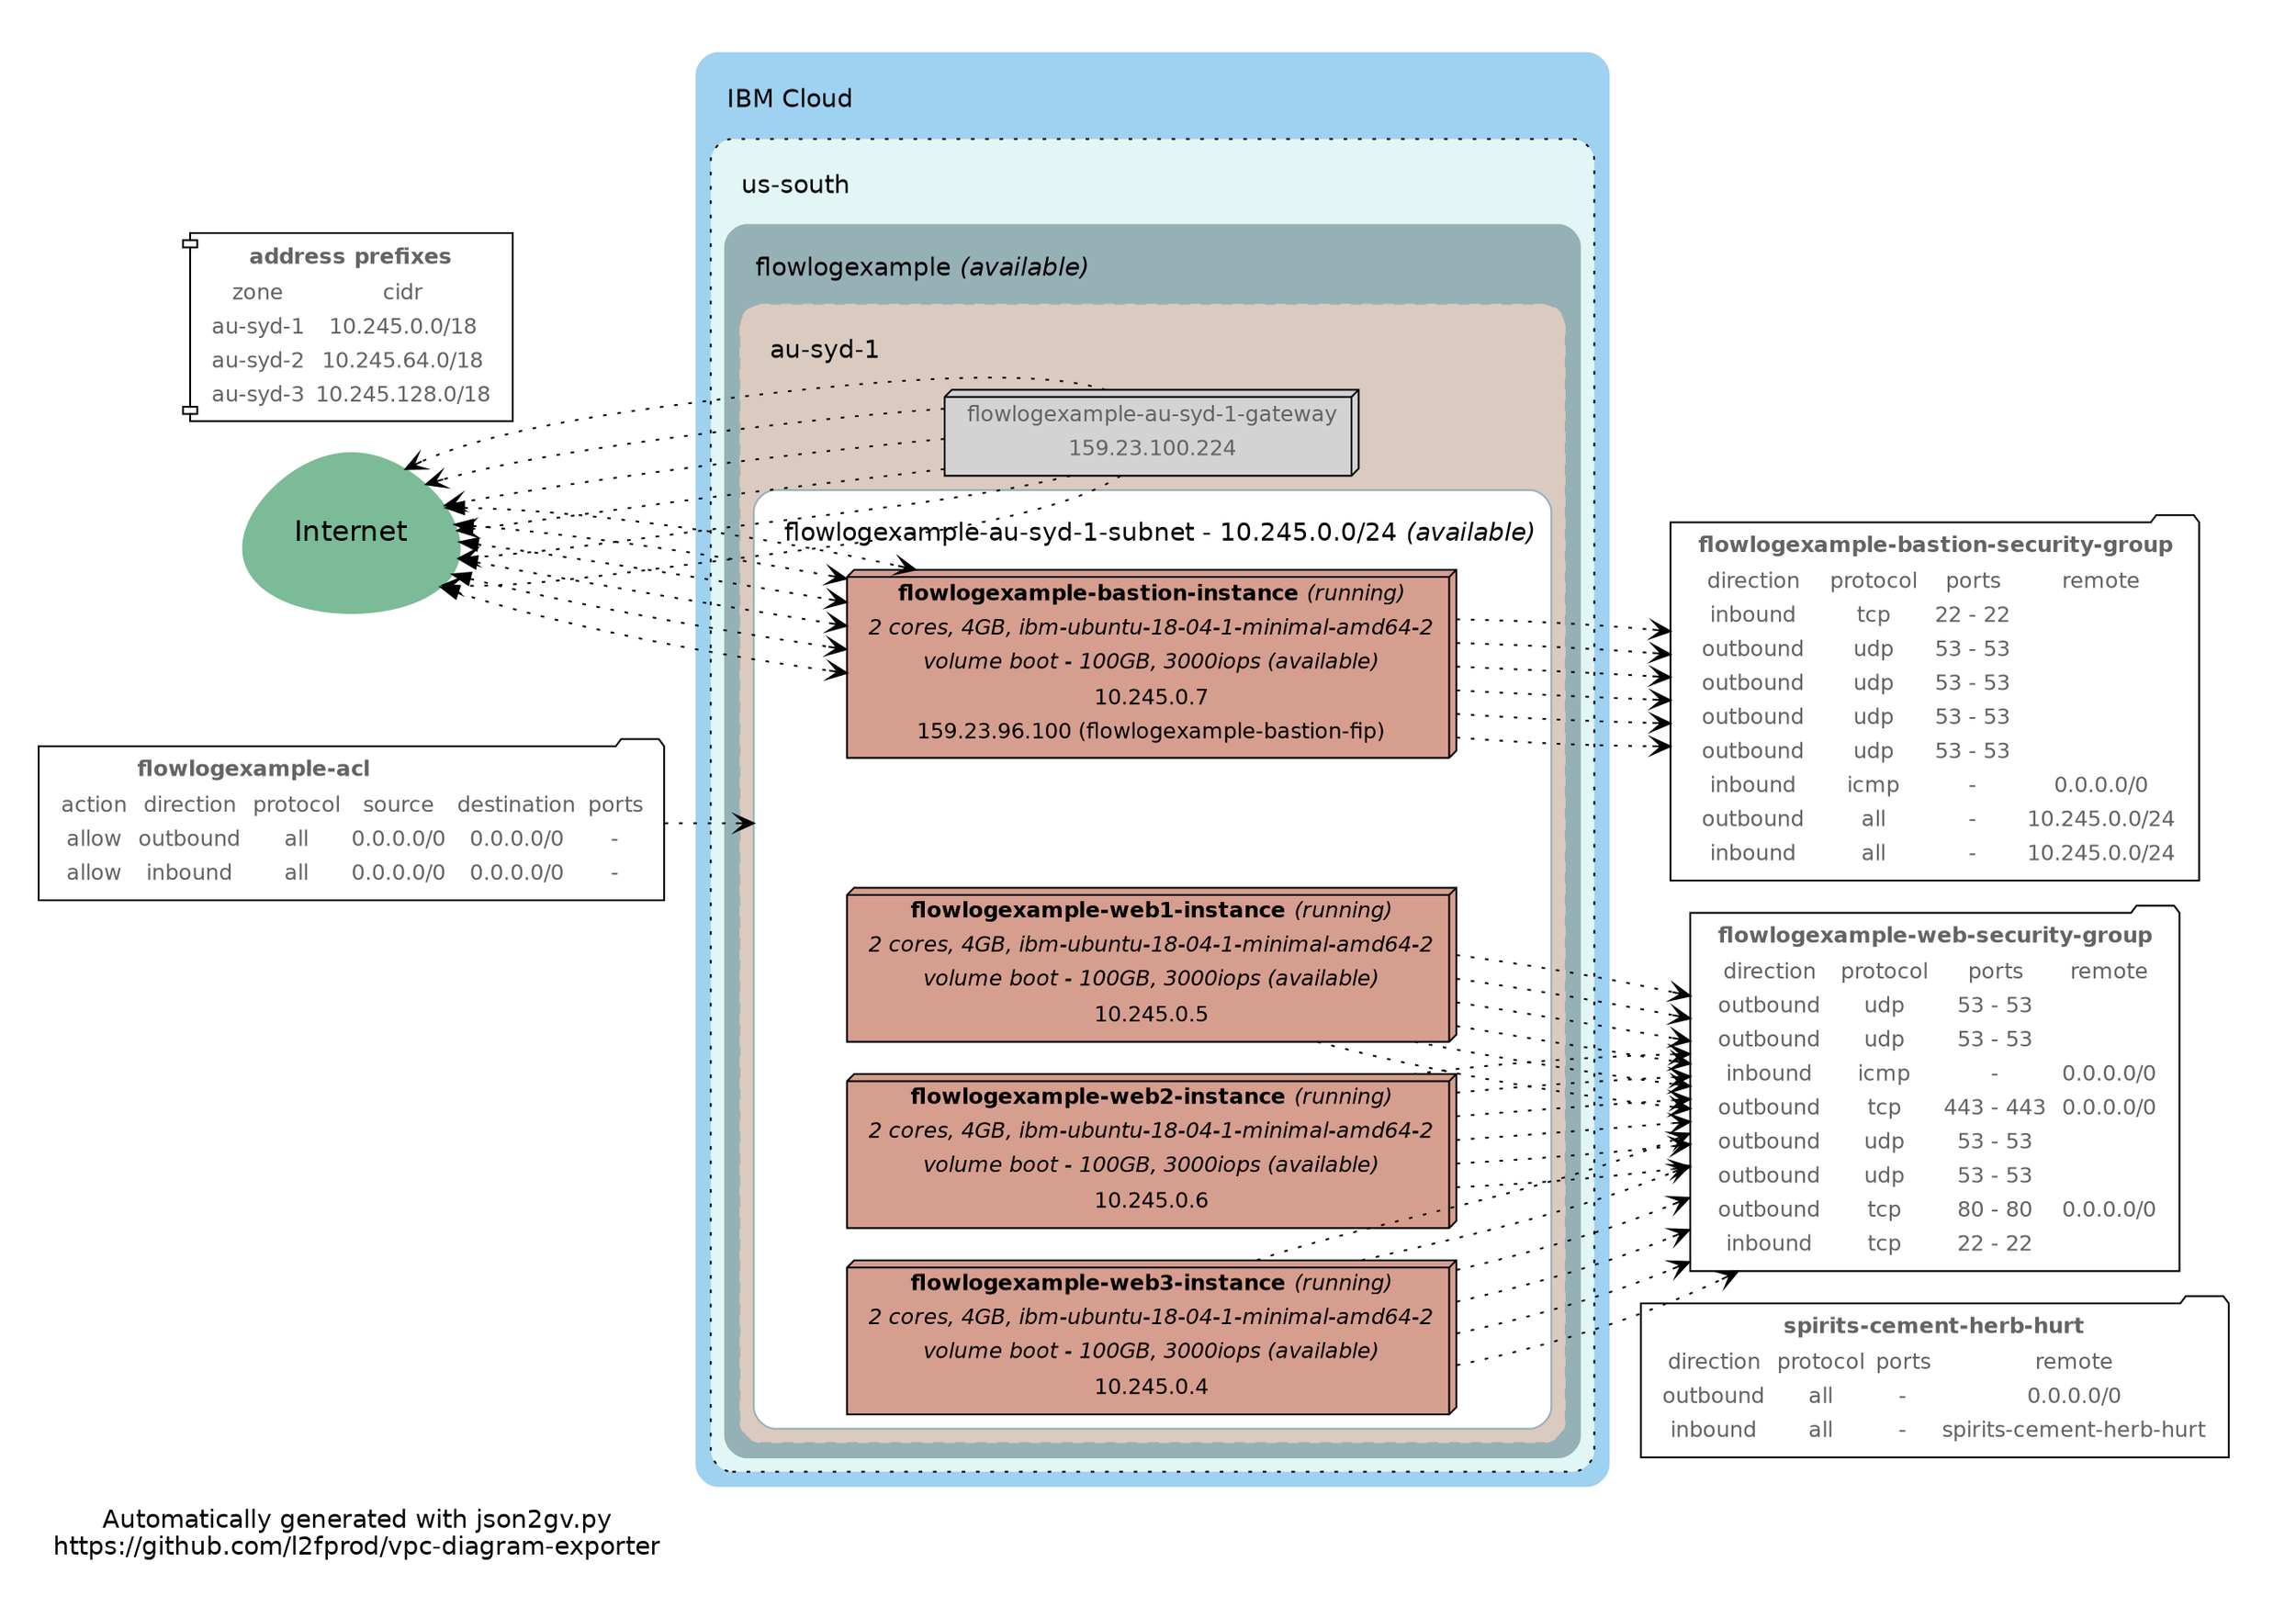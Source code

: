 digraph G {

  graph [labeljust=l]
  bgcolor="#FFFFFF"

  compound=true
  rankdir=LR
  ranksep=0.8
  # ratio=0.8
  pad=0.3
  // splines="polyline"
  fontname = "helvetica"

  label="Automatically generated with json2gv.py\nhttps://github.com/l2fprod/vpc-diagram-exporter"

  node [
    fontname = "helvetica"
    fontsize=12
    fontcolor="#646365"
    width=1.1
    shape = "box"
  ]
  edge [
    fontname = "helvetica"
    fontsize=8
    fontcolor="#646365"
    color="#000000"
    arrowhead="vee"
    style="dotted"
  ]

  internet [
    label = "\nInternet\n "
    shape = "egg"
    fontsize=16
    style="filled"
    color="#7bbb98"
    fillcolor="#7bbb98"
    fontcolor="#000000"
  ]

  // force the internet outside of IBM Cloud
  subgraph cluster_internet {
    label = ""
    color = "#FFFFFF"
    internet
  }

  // force security groups outside of IBM Cloud
  subgraph cluster_security_groups {
    label = ""
    color = "#FFFFFF"

    // SECURITY GROUPS
    
    
    
    "r026-a3081a45-c8a7-472f-a0ff-b916aae832fc" [
      label = <
      <TABLE border="0">
      <TR><TD colspan="4"><B>flowlogexample-bastion-security-group</B></TD></TR>
      <TR>
      <TD>direction</TD>
      <TD>protocol</TD>
      <TD>ports</TD>
      <TD>remote</TD>
      </TR>
      
      
      <TR>
      <TD>inbound</TD>
      <TD>tcp</TD>
      <TD>22 - 22</TD>
      <TD></TD>
      </TR>
      
      <TR>
      <TD>outbound</TD>
      <TD>udp</TD>
      <TD>53 - 53</TD>
      <TD></TD>
      </TR>
      
      <TR>
      <TD>outbound</TD>
      <TD>udp</TD>
      <TD>53 - 53</TD>
      <TD></TD>
      </TR>
      
      <TR>
      <TD>outbound</TD>
      <TD>udp</TD>
      <TD>53 - 53</TD>
      <TD></TD>
      </TR>
      
      <TR>
      <TD>outbound</TD>
      <TD>udp</TD>
      <TD>53 - 53</TD>
      <TD></TD>
      </TR>
      
      <TR>
      <TD>inbound</TD>
      <TD>icmp</TD>
      <TD> - </TD>
      <TD>0.0.0.0/0</TD>
      </TR>
      
      <TR>
      <TD>outbound</TD>
      <TD>all</TD>
      <TD> - </TD>
      <TD>10.245.0.0/24</TD>
      </TR>
      
      <TR>
      <TD>inbound</TD>
      <TD>all</TD>
      <TD> - </TD>
      <TD>10.245.0.0/24</TD>
      </TR>
      
      
      </TABLE>
      >
      style="rounded"
      shape="folder"
    ]
    
    
    
    "r026-c60c0cd0-d3b4-4c2c-a400-42b5e9d00465" [
      label = <
      <TABLE border="0">
      <TR><TD colspan="4"><B>flowlogexample-web-security-group</B></TD></TR>
      <TR>
      <TD>direction</TD>
      <TD>protocol</TD>
      <TD>ports</TD>
      <TD>remote</TD>
      </TR>
      
      
      <TR>
      <TD>outbound</TD>
      <TD>udp</TD>
      <TD>53 - 53</TD>
      <TD></TD>
      </TR>
      
      <TR>
      <TD>outbound</TD>
      <TD>udp</TD>
      <TD>53 - 53</TD>
      <TD></TD>
      </TR>
      
      <TR>
      <TD>inbound</TD>
      <TD>icmp</TD>
      <TD> - </TD>
      <TD>0.0.0.0/0</TD>
      </TR>
      
      <TR>
      <TD>outbound</TD>
      <TD>tcp</TD>
      <TD>443 - 443</TD>
      <TD>0.0.0.0/0</TD>
      </TR>
      
      <TR>
      <TD>outbound</TD>
      <TD>udp</TD>
      <TD>53 - 53</TD>
      <TD></TD>
      </TR>
      
      <TR>
      <TD>outbound</TD>
      <TD>udp</TD>
      <TD>53 - 53</TD>
      <TD></TD>
      </TR>
      
      <TR>
      <TD>outbound</TD>
      <TD>tcp</TD>
      <TD>80 - 80</TD>
      <TD>0.0.0.0/0</TD>
      </TR>
      
      <TR>
      <TD>inbound</TD>
      <TD>tcp</TD>
      <TD>22 - 22</TD>
      <TD></TD>
      </TR>
      
      
      </TABLE>
      >
      style="rounded"
      shape="folder"
    ]
    
    
    
    "r026-b3639daa-b939-4e3f-83b5-4ed3154ad5e0" [
      label = <
      <TABLE border="0">
      <TR><TD colspan="4"><B>spirits-cement-herb-hurt</B></TD></TR>
      <TR>
      <TD>direction</TD>
      <TD>protocol</TD>
      <TD>ports</TD>
      <TD>remote</TD>
      </TR>
      
      
      <TR>
      <TD>outbound</TD>
      <TD>all</TD>
      <TD> - </TD>
      <TD>0.0.0.0/0</TD>
      </TR>
      
      <TR>
      <TD>inbound</TD>
      <TD>all</TD>
      <TD> - </TD>
      <TD>spirits-cement-herb-hurt</TD>
      </TR>
      
      
      </TABLE>
      >
      style="rounded"
      shape="folder"
    ]
    
    
    
    
    
    
    
    
    
  }

  subgraph cluster_ibmcloud {
    label = <<BR/>  IBM Cloud>
    color = "#9fd1f0"
    fillcolor = "#9fd1f0"
    style = "rounded, filled"

    // VPCs
    
    subgraph "cluster_r026-c614a4b6-9322-440c-b46a-d4846bf5000a_us-south" {
      label = <<BR/>  us-south>
      color = "#000000"
      fillcolor = "#e2f7f5"
      style = "rounded, dotted, filled"

      subgraph "cluster_r026-c614a4b6-9322-440c-b46a-d4846bf5000a" {
        label = <<BR/>  flowlogexample <I>(available) </I>>
        color = "#96b1b6"
        fillcolor = "#96b1b6"
        style = "rounded, filled"

      // REGIONS
      
        
        subgraph "cluster_r026-c614a4b6-9322-440c-b46a-d4846bf5000a_au-syd-1" {
          label = <<BR/>  au-syd-1>
          fillcolor = "#dbcabf"
          style = "rounded, dashed, filled"

          // PUBLIC GATEWAYS
          
            
            "r026-a4997460-b17b-4530-9738-a3fd5d861164" [
              label=<
                <TABLE border="0">
                <TR><TD>flowlogexample-au-syd-1-gateway</TD></TR>
                
                <TR><TD>159.23.100.224</TD></TR>
                
                </TABLE>
              >
              style = "filled"
              shape = "box3d"
            ]

            "r026-a4997460-b17b-4530-9738-a3fd5d861164" -> internet
            
          
            
          
            
          
            
          
          
          // SUBNETS
          

          
            
              subgraph "cluster_02h7-ee9603cc-bac0-4380-930d-59157982ed82" {
                label = <<BR/>  flowlogexample-au-syd-1-subnet - 10.245.0.0/24 <I>(available)</I>>
                fillcolor = "#FFFFFF"
                style = "rounded, filled"

                // invisible node to be able to attach Network ACLs
                "02h7-ee9603cc-bac0-4380-930d-59157982ed82" [
                  style="invis"
                ]

                

                // SERVERS in this SUBNET
                
                    "02h7_da3befb8-e6be-4a5d-95a1-92d5e21b8228" [
                      label = <
                      <TABLE BORDER="0">
                      <TR><TD><B>flowlogexample-bastion-instance</B> <I>(running)</I></TD></TR>
                      <TR><TD><I>2 cores, 4GB, ibm-ubuntu-18-04-1-minimal-amd64-2</I></TD></TR>

                      
                        
                        
                        <TR><TD><I>volume boot - 100GB, 3000iops (available)</I></TD></TR>
                        
                        
                      
                        
                        
                        
                      
                        
                        
                        
                      
                        
                        
                        
                      
                        
                        
                        
                      
                        
                        
                        
                      
                        
                        
                        
                      
                        
                        
                        
                      

                      
                      <TR><TD>10.245.0.7</TD></TR>
                        
                        
                          <TR><TD>159.23.96.100 (flowlogexample-bastion-fip)</TD></TR>
                        
                        
                      

                      </TABLE>
                      >
                      style="filled"
                      color="#000000"
                      fillcolor="#d69e8e"
                      fontcolor="#000000"
                      shape="box3d"
                    ]

                    
                      // LINK SERVER to ITS SECURITY GROUPS
                      
                        "02h7_da3befb8-e6be-4a5d-95a1-92d5e21b8228" -> "r026-a3081a45-c8a7-472f-a0ff-b916aae832fc"
                      

                      // IF THE SERVER HAS A FLOATING IP, IT HAS INBOUND/OUTBOUND ACCESS FROM/TO THE INTERNET
                      
                      internet -> "02h7_da3befb8-e6be-4a5d-95a1-92d5e21b8228" [dir="both"]
                      
                    

                
                    "02h7_3f5ad7c4-8588-4881-8ca3-5bc2cd2c3b72" [
                      label = <
                      <TABLE BORDER="0">
                      <TR><TD><B>flowlogexample-web1-instance</B> <I>(running)</I></TD></TR>
                      <TR><TD><I>2 cores, 4GB, ibm-ubuntu-18-04-1-minimal-amd64-2</I></TD></TR>

                      
                        
                        
                        
                      
                        
                        
                        <TR><TD><I>volume boot - 100GB, 3000iops (available)</I></TD></TR>
                        
                        
                      
                        
                        
                        
                      
                        
                        
                        
                      
                        
                        
                        
                      
                        
                        
                        
                      
                        
                        
                        
                      
                        
                        
                        
                      

                      
                      <TR><TD>10.245.0.5</TD></TR>
                        
                      

                      </TABLE>
                      >
                      style="filled"
                      color="#000000"
                      fillcolor="#d69e8e"
                      fontcolor="#000000"
                      shape="box3d"
                    ]

                    
                      // LINK SERVER to ITS SECURITY GROUPS
                      
                        "02h7_3f5ad7c4-8588-4881-8ca3-5bc2cd2c3b72" -> "r026-c60c0cd0-d3b4-4c2c-a400-42b5e9d00465"
                      

                      // IF THE SERVER HAS A FLOATING IP, IT HAS INBOUND/OUTBOUND ACCESS FROM/TO THE INTERNET
                      
                    

                
                    "02h7_698276f8-a989-4ebd-994b-dc7ee2413a20" [
                      label = <
                      <TABLE BORDER="0">
                      <TR><TD><B>flowlogexample-web2-instance</B> <I>(running)</I></TD></TR>
                      <TR><TD><I>2 cores, 4GB, ibm-ubuntu-18-04-1-minimal-amd64-2</I></TD></TR>

                      
                        
                        
                        
                      
                        
                        
                        
                      
                        
                        
                        <TR><TD><I>volume boot - 100GB, 3000iops (available)</I></TD></TR>
                        
                        
                      
                        
                        
                        
                      
                        
                        
                        
                      
                        
                        
                        
                      
                        
                        
                        
                      
                        
                        
                        
                      

                      
                      <TR><TD>10.245.0.6</TD></TR>
                        
                      

                      </TABLE>
                      >
                      style="filled"
                      color="#000000"
                      fillcolor="#d69e8e"
                      fontcolor="#000000"
                      shape="box3d"
                    ]

                    
                      // LINK SERVER to ITS SECURITY GROUPS
                      
                        "02h7_698276f8-a989-4ebd-994b-dc7ee2413a20" -> "r026-c60c0cd0-d3b4-4c2c-a400-42b5e9d00465"
                      

                      // IF THE SERVER HAS A FLOATING IP, IT HAS INBOUND/OUTBOUND ACCESS FROM/TO THE INTERNET
                      
                    

                
                    "02h7_fb1158ce-d511-41e4-8190-f15073a22f96" [
                      label = <
                      <TABLE BORDER="0">
                      <TR><TD><B>flowlogexample-web3-instance</B> <I>(running)</I></TD></TR>
                      <TR><TD><I>2 cores, 4GB, ibm-ubuntu-18-04-1-minimal-amd64-2</I></TD></TR>

                      
                        
                        
                        
                      
                        
                        
                        
                      
                        
                        
                        
                      
                        
                        
                        <TR><TD><I>volume boot - 100GB, 3000iops (available)</I></TD></TR>
                        
                        
                      
                        
                        
                        
                      
                        
                        
                        
                      
                        
                        
                        
                      
                        
                        
                        
                      

                      
                      <TR><TD>10.245.0.4</TD></TR>
                        
                      

                      </TABLE>
                      >
                      style="filled"
                      color="#000000"
                      fillcolor="#d69e8e"
                      fontcolor="#000000"
                      shape="box3d"
                    ]

                    
                      // LINK SERVER to ITS SECURITY GROUPS
                      
                        "02h7_fb1158ce-d511-41e4-8190-f15073a22f96" -> "r026-c60c0cd0-d3b4-4c2c-a400-42b5e9d00465"
                      

                      // IF THE SERVER HAS A FLOATING IP, IT HAS INBOUND/OUTBOUND ACCESS FROM/TO THE INTERNET
                      
                    

                
              }
            
          
        }
        
        subgraph "cluster_r026-c614a4b6-9322-440c-b46a-d4846bf5000a_au-syd-2" {
          label = <<BR/>  au-syd-2>
          fillcolor = "#dbcabf"
          style = "rounded, dashed, filled"

          // PUBLIC GATEWAYS
          
            
          
            
          
            
          
            
          
          
          // SUBNETS
          

          
            
          
        }
        
        subgraph "cluster_r026-c614a4b6-9322-440c-b46a-d4846bf5000a_au-syd-3" {
          label = <<BR/>  au-syd-3>
          fillcolor = "#dbcabf"
          style = "rounded, dashed, filled"

          // PUBLIC GATEWAYS
          
            
          
            
          
            
          
            
          
          
          // SUBNETS
          

          
            
          
        }
        
      
        
        subgraph "cluster_r026-c614a4b6-9322-440c-b46a-d4846bf5000a_au-syd-3" {
          label = <<BR/>  au-syd-3>
          fillcolor = "#dbcabf"
          style = "rounded, dashed, filled"

          // PUBLIC GATEWAYS
          
            
          
            
          
            
          
            
          
          
          // SUBNETS
          

          
            
          
        }
        
        subgraph "cluster_r026-c614a4b6-9322-440c-b46a-d4846bf5000a_au-syd-1" {
          label = <<BR/>  au-syd-1>
          fillcolor = "#dbcabf"
          style = "rounded, dashed, filled"

          // PUBLIC GATEWAYS
          
            
            "r026-a4997460-b17b-4530-9738-a3fd5d861164" [
              label=<
                <TABLE border="0">
                <TR><TD>flowlogexample-au-syd-1-gateway</TD></TR>
                
                <TR><TD>159.23.100.224</TD></TR>
                
                </TABLE>
              >
              style = "filled"
              shape = "box3d"
            ]

            "r026-a4997460-b17b-4530-9738-a3fd5d861164" -> internet
            
          
            
          
            
          
            
          
          
          // SUBNETS
          

          
            
              subgraph "cluster_02h7-ee9603cc-bac0-4380-930d-59157982ed82" {
                label = <<BR/>  flowlogexample-au-syd-1-subnet - 10.245.0.0/24 <I>(available)</I>>
                fillcolor = "#FFFFFF"
                style = "rounded, filled"

                // invisible node to be able to attach Network ACLs
                "02h7-ee9603cc-bac0-4380-930d-59157982ed82" [
                  style="invis"
                ]

                

                // SERVERS in this SUBNET
                
                    "02h7_da3befb8-e6be-4a5d-95a1-92d5e21b8228" [
                      label = <
                      <TABLE BORDER="0">
                      <TR><TD><B>flowlogexample-bastion-instance</B> <I>(running)</I></TD></TR>
                      <TR><TD><I>2 cores, 4GB, ibm-ubuntu-18-04-1-minimal-amd64-2</I></TD></TR>

                      
                        
                        
                        <TR><TD><I>volume boot - 100GB, 3000iops (available)</I></TD></TR>
                        
                        
                      
                        
                        
                        
                      
                        
                        
                        
                      
                        
                        
                        
                      
                        
                        
                        
                      
                        
                        
                        
                      
                        
                        
                        
                      
                        
                        
                        
                      

                      
                      <TR><TD>10.245.0.7</TD></TR>
                        
                        
                          <TR><TD>159.23.96.100 (flowlogexample-bastion-fip)</TD></TR>
                        
                        
                      

                      </TABLE>
                      >
                      style="filled"
                      color="#000000"
                      fillcolor="#d69e8e"
                      fontcolor="#000000"
                      shape="box3d"
                    ]

                    
                      // LINK SERVER to ITS SECURITY GROUPS
                      
                        "02h7_da3befb8-e6be-4a5d-95a1-92d5e21b8228" -> "r026-a3081a45-c8a7-472f-a0ff-b916aae832fc"
                      

                      // IF THE SERVER HAS A FLOATING IP, IT HAS INBOUND/OUTBOUND ACCESS FROM/TO THE INTERNET
                      
                      internet -> "02h7_da3befb8-e6be-4a5d-95a1-92d5e21b8228" [dir="both"]
                      
                    

                
                    "02h7_3f5ad7c4-8588-4881-8ca3-5bc2cd2c3b72" [
                      label = <
                      <TABLE BORDER="0">
                      <TR><TD><B>flowlogexample-web1-instance</B> <I>(running)</I></TD></TR>
                      <TR><TD><I>2 cores, 4GB, ibm-ubuntu-18-04-1-minimal-amd64-2</I></TD></TR>

                      
                        
                        
                        
                      
                        
                        
                        <TR><TD><I>volume boot - 100GB, 3000iops (available)</I></TD></TR>
                        
                        
                      
                        
                        
                        
                      
                        
                        
                        
                      
                        
                        
                        
                      
                        
                        
                        
                      
                        
                        
                        
                      
                        
                        
                        
                      

                      
                      <TR><TD>10.245.0.5</TD></TR>
                        
                      

                      </TABLE>
                      >
                      style="filled"
                      color="#000000"
                      fillcolor="#d69e8e"
                      fontcolor="#000000"
                      shape="box3d"
                    ]

                    
                      // LINK SERVER to ITS SECURITY GROUPS
                      
                        "02h7_3f5ad7c4-8588-4881-8ca3-5bc2cd2c3b72" -> "r026-c60c0cd0-d3b4-4c2c-a400-42b5e9d00465"
                      

                      // IF THE SERVER HAS A FLOATING IP, IT HAS INBOUND/OUTBOUND ACCESS FROM/TO THE INTERNET
                      
                    

                
                    "02h7_698276f8-a989-4ebd-994b-dc7ee2413a20" [
                      label = <
                      <TABLE BORDER="0">
                      <TR><TD><B>flowlogexample-web2-instance</B> <I>(running)</I></TD></TR>
                      <TR><TD><I>2 cores, 4GB, ibm-ubuntu-18-04-1-minimal-amd64-2</I></TD></TR>

                      
                        
                        
                        
                      
                        
                        
                        
                      
                        
                        
                        <TR><TD><I>volume boot - 100GB, 3000iops (available)</I></TD></TR>
                        
                        
                      
                        
                        
                        
                      
                        
                        
                        
                      
                        
                        
                        
                      
                        
                        
                        
                      
                        
                        
                        
                      

                      
                      <TR><TD>10.245.0.6</TD></TR>
                        
                      

                      </TABLE>
                      >
                      style="filled"
                      color="#000000"
                      fillcolor="#d69e8e"
                      fontcolor="#000000"
                      shape="box3d"
                    ]

                    
                      // LINK SERVER to ITS SECURITY GROUPS
                      
                        "02h7_698276f8-a989-4ebd-994b-dc7ee2413a20" -> "r026-c60c0cd0-d3b4-4c2c-a400-42b5e9d00465"
                      

                      // IF THE SERVER HAS A FLOATING IP, IT HAS INBOUND/OUTBOUND ACCESS FROM/TO THE INTERNET
                      
                    

                
                    "02h7_fb1158ce-d511-41e4-8190-f15073a22f96" [
                      label = <
                      <TABLE BORDER="0">
                      <TR><TD><B>flowlogexample-web3-instance</B> <I>(running)</I></TD></TR>
                      <TR><TD><I>2 cores, 4GB, ibm-ubuntu-18-04-1-minimal-amd64-2</I></TD></TR>

                      
                        
                        
                        
                      
                        
                        
                        
                      
                        
                        
                        
                      
                        
                        
                        <TR><TD><I>volume boot - 100GB, 3000iops (available)</I></TD></TR>
                        
                        
                      
                        
                        
                        
                      
                        
                        
                        
                      
                        
                        
                        
                      
                        
                        
                        
                      

                      
                      <TR><TD>10.245.0.4</TD></TR>
                        
                      

                      </TABLE>
                      >
                      style="filled"
                      color="#000000"
                      fillcolor="#d69e8e"
                      fontcolor="#000000"
                      shape="box3d"
                    ]

                    
                      // LINK SERVER to ITS SECURITY GROUPS
                      
                        "02h7_fb1158ce-d511-41e4-8190-f15073a22f96" -> "r026-c60c0cd0-d3b4-4c2c-a400-42b5e9d00465"
                      

                      // IF THE SERVER HAS A FLOATING IP, IT HAS INBOUND/OUTBOUND ACCESS FROM/TO THE INTERNET
                      
                    

                
              }
            
          
        }
        
        subgraph "cluster_r026-c614a4b6-9322-440c-b46a-d4846bf5000a_au-syd-2" {
          label = <<BR/>  au-syd-2>
          fillcolor = "#dbcabf"
          style = "rounded, dashed, filled"

          // PUBLIC GATEWAYS
          
            
          
            
          
            
          
            
          
          
          // SUBNETS
          

          
            
          
        }
        
      
        
        subgraph "cluster_r026-c614a4b6-9322-440c-b46a-d4846bf5000a_au-syd-3" {
          label = <<BR/>  au-syd-3>
          fillcolor = "#dbcabf"
          style = "rounded, dashed, filled"

          // PUBLIC GATEWAYS
          
            
          
            
          
            
          
            
          
          
          // SUBNETS
          

          
            
          
        }
        
        subgraph "cluster_r026-c614a4b6-9322-440c-b46a-d4846bf5000a_au-syd-1" {
          label = <<BR/>  au-syd-1>
          fillcolor = "#dbcabf"
          style = "rounded, dashed, filled"

          // PUBLIC GATEWAYS
          
            
            "r026-a4997460-b17b-4530-9738-a3fd5d861164" [
              label=<
                <TABLE border="0">
                <TR><TD>flowlogexample-au-syd-1-gateway</TD></TR>
                
                <TR><TD>159.23.100.224</TD></TR>
                
                </TABLE>
              >
              style = "filled"
              shape = "box3d"
            ]

            "r026-a4997460-b17b-4530-9738-a3fd5d861164" -> internet
            
          
            
          
            
          
            
          
          
          // SUBNETS
          

          
            
              subgraph "cluster_02h7-ee9603cc-bac0-4380-930d-59157982ed82" {
                label = <<BR/>  flowlogexample-au-syd-1-subnet - 10.245.0.0/24 <I>(available)</I>>
                fillcolor = "#FFFFFF"
                style = "rounded, filled"

                // invisible node to be able to attach Network ACLs
                "02h7-ee9603cc-bac0-4380-930d-59157982ed82" [
                  style="invis"
                ]

                

                // SERVERS in this SUBNET
                
                    "02h7_da3befb8-e6be-4a5d-95a1-92d5e21b8228" [
                      label = <
                      <TABLE BORDER="0">
                      <TR><TD><B>flowlogexample-bastion-instance</B> <I>(running)</I></TD></TR>
                      <TR><TD><I>2 cores, 4GB, ibm-ubuntu-18-04-1-minimal-amd64-2</I></TD></TR>

                      
                        
                        
                        <TR><TD><I>volume boot - 100GB, 3000iops (available)</I></TD></TR>
                        
                        
                      
                        
                        
                        
                      
                        
                        
                        
                      
                        
                        
                        
                      
                        
                        
                        
                      
                        
                        
                        
                      
                        
                        
                        
                      
                        
                        
                        
                      

                      
                      <TR><TD>10.245.0.7</TD></TR>
                        
                        
                          <TR><TD>159.23.96.100 (flowlogexample-bastion-fip)</TD></TR>
                        
                        
                      

                      </TABLE>
                      >
                      style="filled"
                      color="#000000"
                      fillcolor="#d69e8e"
                      fontcolor="#000000"
                      shape="box3d"
                    ]

                    
                      // LINK SERVER to ITS SECURITY GROUPS
                      
                        "02h7_da3befb8-e6be-4a5d-95a1-92d5e21b8228" -> "r026-a3081a45-c8a7-472f-a0ff-b916aae832fc"
                      

                      // IF THE SERVER HAS A FLOATING IP, IT HAS INBOUND/OUTBOUND ACCESS FROM/TO THE INTERNET
                      
                      internet -> "02h7_da3befb8-e6be-4a5d-95a1-92d5e21b8228" [dir="both"]
                      
                    

                
                    "02h7_3f5ad7c4-8588-4881-8ca3-5bc2cd2c3b72" [
                      label = <
                      <TABLE BORDER="0">
                      <TR><TD><B>flowlogexample-web1-instance</B> <I>(running)</I></TD></TR>
                      <TR><TD><I>2 cores, 4GB, ibm-ubuntu-18-04-1-minimal-amd64-2</I></TD></TR>

                      
                        
                        
                        
                      
                        
                        
                        <TR><TD><I>volume boot - 100GB, 3000iops (available)</I></TD></TR>
                        
                        
                      
                        
                        
                        
                      
                        
                        
                        
                      
                        
                        
                        
                      
                        
                        
                        
                      
                        
                        
                        
                      
                        
                        
                        
                      

                      
                      <TR><TD>10.245.0.5</TD></TR>
                        
                      

                      </TABLE>
                      >
                      style="filled"
                      color="#000000"
                      fillcolor="#d69e8e"
                      fontcolor="#000000"
                      shape="box3d"
                    ]

                    
                      // LINK SERVER to ITS SECURITY GROUPS
                      
                        "02h7_3f5ad7c4-8588-4881-8ca3-5bc2cd2c3b72" -> "r026-c60c0cd0-d3b4-4c2c-a400-42b5e9d00465"
                      

                      // IF THE SERVER HAS A FLOATING IP, IT HAS INBOUND/OUTBOUND ACCESS FROM/TO THE INTERNET
                      
                    

                
                    "02h7_698276f8-a989-4ebd-994b-dc7ee2413a20" [
                      label = <
                      <TABLE BORDER="0">
                      <TR><TD><B>flowlogexample-web2-instance</B> <I>(running)</I></TD></TR>
                      <TR><TD><I>2 cores, 4GB, ibm-ubuntu-18-04-1-minimal-amd64-2</I></TD></TR>

                      
                        
                        
                        
                      
                        
                        
                        
                      
                        
                        
                        <TR><TD><I>volume boot - 100GB, 3000iops (available)</I></TD></TR>
                        
                        
                      
                        
                        
                        
                      
                        
                        
                        
                      
                        
                        
                        
                      
                        
                        
                        
                      
                        
                        
                        
                      

                      
                      <TR><TD>10.245.0.6</TD></TR>
                        
                      

                      </TABLE>
                      >
                      style="filled"
                      color="#000000"
                      fillcolor="#d69e8e"
                      fontcolor="#000000"
                      shape="box3d"
                    ]

                    
                      // LINK SERVER to ITS SECURITY GROUPS
                      
                        "02h7_698276f8-a989-4ebd-994b-dc7ee2413a20" -> "r026-c60c0cd0-d3b4-4c2c-a400-42b5e9d00465"
                      

                      // IF THE SERVER HAS A FLOATING IP, IT HAS INBOUND/OUTBOUND ACCESS FROM/TO THE INTERNET
                      
                    

                
                    "02h7_fb1158ce-d511-41e4-8190-f15073a22f96" [
                      label = <
                      <TABLE BORDER="0">
                      <TR><TD><B>flowlogexample-web3-instance</B> <I>(running)</I></TD></TR>
                      <TR><TD><I>2 cores, 4GB, ibm-ubuntu-18-04-1-minimal-amd64-2</I></TD></TR>

                      
                        
                        
                        
                      
                        
                        
                        
                      
                        
                        
                        
                      
                        
                        
                        <TR><TD><I>volume boot - 100GB, 3000iops (available)</I></TD></TR>
                        
                        
                      
                        
                        
                        
                      
                        
                        
                        
                      
                        
                        
                        
                      
                        
                        
                        
                      

                      
                      <TR><TD>10.245.0.4</TD></TR>
                        
                      

                      </TABLE>
                      >
                      style="filled"
                      color="#000000"
                      fillcolor="#d69e8e"
                      fontcolor="#000000"
                      shape="box3d"
                    ]

                    
                      // LINK SERVER to ITS SECURITY GROUPS
                      
                        "02h7_fb1158ce-d511-41e4-8190-f15073a22f96" -> "r026-c60c0cd0-d3b4-4c2c-a400-42b5e9d00465"
                      

                      // IF THE SERVER HAS A FLOATING IP, IT HAS INBOUND/OUTBOUND ACCESS FROM/TO THE INTERNET
                      
                    

                
              }
            
          
        }
        
        subgraph "cluster_r026-c614a4b6-9322-440c-b46a-d4846bf5000a_au-syd-2" {
          label = <<BR/>  au-syd-2>
          fillcolor = "#dbcabf"
          style = "rounded, dashed, filled"

          // PUBLIC GATEWAYS
          
            
          
            
          
            
          
            
          
          
          // SUBNETS
          

          
            
          
        }
        
      
        
        subgraph "cluster_r026-c614a4b6-9322-440c-b46a-d4846bf5000a_au-syd-1" {
          label = <<BR/>  au-syd-1>
          fillcolor = "#dbcabf"
          style = "rounded, dashed, filled"

          // PUBLIC GATEWAYS
          
            
            "r026-a4997460-b17b-4530-9738-a3fd5d861164" [
              label=<
                <TABLE border="0">
                <TR><TD>flowlogexample-au-syd-1-gateway</TD></TR>
                
                <TR><TD>159.23.100.224</TD></TR>
                
                </TABLE>
              >
              style = "filled"
              shape = "box3d"
            ]

            "r026-a4997460-b17b-4530-9738-a3fd5d861164" -> internet
            
          
            
          
            
          
            
          
          
          // SUBNETS
          

          
            
              subgraph "cluster_02h7-ee9603cc-bac0-4380-930d-59157982ed82" {
                label = <<BR/>  flowlogexample-au-syd-1-subnet - 10.245.0.0/24 <I>(available)</I>>
                fillcolor = "#FFFFFF"
                style = "rounded, filled"

                // invisible node to be able to attach Network ACLs
                "02h7-ee9603cc-bac0-4380-930d-59157982ed82" [
                  style="invis"
                ]

                

                // SERVERS in this SUBNET
                
                    "02h7_da3befb8-e6be-4a5d-95a1-92d5e21b8228" [
                      label = <
                      <TABLE BORDER="0">
                      <TR><TD><B>flowlogexample-bastion-instance</B> <I>(running)</I></TD></TR>
                      <TR><TD><I>2 cores, 4GB, ibm-ubuntu-18-04-1-minimal-amd64-2</I></TD></TR>

                      
                        
                        
                        <TR><TD><I>volume boot - 100GB, 3000iops (available)</I></TD></TR>
                        
                        
                      
                        
                        
                        
                      
                        
                        
                        
                      
                        
                        
                        
                      
                        
                        
                        
                      
                        
                        
                        
                      
                        
                        
                        
                      
                        
                        
                        
                      

                      
                      <TR><TD>10.245.0.7</TD></TR>
                        
                        
                          <TR><TD>159.23.96.100 (flowlogexample-bastion-fip)</TD></TR>
                        
                        
                      

                      </TABLE>
                      >
                      style="filled"
                      color="#000000"
                      fillcolor="#d69e8e"
                      fontcolor="#000000"
                      shape="box3d"
                    ]

                    
                      // LINK SERVER to ITS SECURITY GROUPS
                      
                        "02h7_da3befb8-e6be-4a5d-95a1-92d5e21b8228" -> "r026-a3081a45-c8a7-472f-a0ff-b916aae832fc"
                      

                      // IF THE SERVER HAS A FLOATING IP, IT HAS INBOUND/OUTBOUND ACCESS FROM/TO THE INTERNET
                      
                      internet -> "02h7_da3befb8-e6be-4a5d-95a1-92d5e21b8228" [dir="both"]
                      
                    

                
                    "02h7_3f5ad7c4-8588-4881-8ca3-5bc2cd2c3b72" [
                      label = <
                      <TABLE BORDER="0">
                      <TR><TD><B>flowlogexample-web1-instance</B> <I>(running)</I></TD></TR>
                      <TR><TD><I>2 cores, 4GB, ibm-ubuntu-18-04-1-minimal-amd64-2</I></TD></TR>

                      
                        
                        
                        
                      
                        
                        
                        <TR><TD><I>volume boot - 100GB, 3000iops (available)</I></TD></TR>
                        
                        
                      
                        
                        
                        
                      
                        
                        
                        
                      
                        
                        
                        
                      
                        
                        
                        
                      
                        
                        
                        
                      
                        
                        
                        
                      

                      
                      <TR><TD>10.245.0.5</TD></TR>
                        
                      

                      </TABLE>
                      >
                      style="filled"
                      color="#000000"
                      fillcolor="#d69e8e"
                      fontcolor="#000000"
                      shape="box3d"
                    ]

                    
                      // LINK SERVER to ITS SECURITY GROUPS
                      
                        "02h7_3f5ad7c4-8588-4881-8ca3-5bc2cd2c3b72" -> "r026-c60c0cd0-d3b4-4c2c-a400-42b5e9d00465"
                      

                      // IF THE SERVER HAS A FLOATING IP, IT HAS INBOUND/OUTBOUND ACCESS FROM/TO THE INTERNET
                      
                    

                
                    "02h7_698276f8-a989-4ebd-994b-dc7ee2413a20" [
                      label = <
                      <TABLE BORDER="0">
                      <TR><TD><B>flowlogexample-web2-instance</B> <I>(running)</I></TD></TR>
                      <TR><TD><I>2 cores, 4GB, ibm-ubuntu-18-04-1-minimal-amd64-2</I></TD></TR>

                      
                        
                        
                        
                      
                        
                        
                        
                      
                        
                        
                        <TR><TD><I>volume boot - 100GB, 3000iops (available)</I></TD></TR>
                        
                        
                      
                        
                        
                        
                      
                        
                        
                        
                      
                        
                        
                        
                      
                        
                        
                        
                      
                        
                        
                        
                      

                      
                      <TR><TD>10.245.0.6</TD></TR>
                        
                      

                      </TABLE>
                      >
                      style="filled"
                      color="#000000"
                      fillcolor="#d69e8e"
                      fontcolor="#000000"
                      shape="box3d"
                    ]

                    
                      // LINK SERVER to ITS SECURITY GROUPS
                      
                        "02h7_698276f8-a989-4ebd-994b-dc7ee2413a20" -> "r026-c60c0cd0-d3b4-4c2c-a400-42b5e9d00465"
                      

                      // IF THE SERVER HAS A FLOATING IP, IT HAS INBOUND/OUTBOUND ACCESS FROM/TO THE INTERNET
                      
                    

                
                    "02h7_fb1158ce-d511-41e4-8190-f15073a22f96" [
                      label = <
                      <TABLE BORDER="0">
                      <TR><TD><B>flowlogexample-web3-instance</B> <I>(running)</I></TD></TR>
                      <TR><TD><I>2 cores, 4GB, ibm-ubuntu-18-04-1-minimal-amd64-2</I></TD></TR>

                      
                        
                        
                        
                      
                        
                        
                        
                      
                        
                        
                        
                      
                        
                        
                        <TR><TD><I>volume boot - 100GB, 3000iops (available)</I></TD></TR>
                        
                        
                      
                        
                        
                        
                      
                        
                        
                        
                      
                        
                        
                        
                      
                        
                        
                        
                      

                      
                      <TR><TD>10.245.0.4</TD></TR>
                        
                      

                      </TABLE>
                      >
                      style="filled"
                      color="#000000"
                      fillcolor="#d69e8e"
                      fontcolor="#000000"
                      shape="box3d"
                    ]

                    
                      // LINK SERVER to ITS SECURITY GROUPS
                      
                        "02h7_fb1158ce-d511-41e4-8190-f15073a22f96" -> "r026-c60c0cd0-d3b4-4c2c-a400-42b5e9d00465"
                      

                      // IF THE SERVER HAS A FLOATING IP, IT HAS INBOUND/OUTBOUND ACCESS FROM/TO THE INTERNET
                      
                    

                
              }
            
          
        }
        
        subgraph "cluster_r026-c614a4b6-9322-440c-b46a-d4846bf5000a_au-syd-2" {
          label = <<BR/>  au-syd-2>
          fillcolor = "#dbcabf"
          style = "rounded, dashed, filled"

          // PUBLIC GATEWAYS
          
            
          
            
          
            
          
            
          
          
          // SUBNETS
          

          
            
          
        }
        
        subgraph "cluster_r026-c614a4b6-9322-440c-b46a-d4846bf5000a_au-syd-3" {
          label = <<BR/>  au-syd-3>
          fillcolor = "#dbcabf"
          style = "rounded, dashed, filled"

          // PUBLIC GATEWAYS
          
            
          
            
          
            
          
            
          
          
          // SUBNETS
          

          
            
          
        }
        
      
        
        subgraph "cluster_r026-c614a4b6-9322-440c-b46a-d4846bf5000a_au-syd-1" {
          label = <<BR/>  au-syd-1>
          fillcolor = "#dbcabf"
          style = "rounded, dashed, filled"

          // PUBLIC GATEWAYS
          
            
            "r026-a4997460-b17b-4530-9738-a3fd5d861164" [
              label=<
                <TABLE border="0">
                <TR><TD>flowlogexample-au-syd-1-gateway</TD></TR>
                
                <TR><TD>159.23.100.224</TD></TR>
                
                </TABLE>
              >
              style = "filled"
              shape = "box3d"
            ]

            "r026-a4997460-b17b-4530-9738-a3fd5d861164" -> internet
            
          
            
          
            
          
            
          
          
          // SUBNETS
          

          
            
              subgraph "cluster_02h7-ee9603cc-bac0-4380-930d-59157982ed82" {
                label = <<BR/>  flowlogexample-au-syd-1-subnet - 10.245.0.0/24 <I>(available)</I>>
                fillcolor = "#FFFFFF"
                style = "rounded, filled"

                // invisible node to be able to attach Network ACLs
                "02h7-ee9603cc-bac0-4380-930d-59157982ed82" [
                  style="invis"
                ]

                

                // SERVERS in this SUBNET
                
                    "02h7_da3befb8-e6be-4a5d-95a1-92d5e21b8228" [
                      label = <
                      <TABLE BORDER="0">
                      <TR><TD><B>flowlogexample-bastion-instance</B> <I>(running)</I></TD></TR>
                      <TR><TD><I>2 cores, 4GB, ibm-ubuntu-18-04-1-minimal-amd64-2</I></TD></TR>

                      
                        
                        
                        <TR><TD><I>volume boot - 100GB, 3000iops (available)</I></TD></TR>
                        
                        
                      
                        
                        
                        
                      
                        
                        
                        
                      
                        
                        
                        
                      
                        
                        
                        
                      
                        
                        
                        
                      
                        
                        
                        
                      
                        
                        
                        
                      

                      
                      <TR><TD>10.245.0.7</TD></TR>
                        
                        
                          <TR><TD>159.23.96.100 (flowlogexample-bastion-fip)</TD></TR>
                        
                        
                      

                      </TABLE>
                      >
                      style="filled"
                      color="#000000"
                      fillcolor="#d69e8e"
                      fontcolor="#000000"
                      shape="box3d"
                    ]

                    
                      // LINK SERVER to ITS SECURITY GROUPS
                      
                        "02h7_da3befb8-e6be-4a5d-95a1-92d5e21b8228" -> "r026-a3081a45-c8a7-472f-a0ff-b916aae832fc"
                      

                      // IF THE SERVER HAS A FLOATING IP, IT HAS INBOUND/OUTBOUND ACCESS FROM/TO THE INTERNET
                      
                      internet -> "02h7_da3befb8-e6be-4a5d-95a1-92d5e21b8228" [dir="both"]
                      
                    

                
                    "02h7_3f5ad7c4-8588-4881-8ca3-5bc2cd2c3b72" [
                      label = <
                      <TABLE BORDER="0">
                      <TR><TD><B>flowlogexample-web1-instance</B> <I>(running)</I></TD></TR>
                      <TR><TD><I>2 cores, 4GB, ibm-ubuntu-18-04-1-minimal-amd64-2</I></TD></TR>

                      
                        
                        
                        
                      
                        
                        
                        <TR><TD><I>volume boot - 100GB, 3000iops (available)</I></TD></TR>
                        
                        
                      
                        
                        
                        
                      
                        
                        
                        
                      
                        
                        
                        
                      
                        
                        
                        
                      
                        
                        
                        
                      
                        
                        
                        
                      

                      
                      <TR><TD>10.245.0.5</TD></TR>
                        
                      

                      </TABLE>
                      >
                      style="filled"
                      color="#000000"
                      fillcolor="#d69e8e"
                      fontcolor="#000000"
                      shape="box3d"
                    ]

                    
                      // LINK SERVER to ITS SECURITY GROUPS
                      
                        "02h7_3f5ad7c4-8588-4881-8ca3-5bc2cd2c3b72" -> "r026-c60c0cd0-d3b4-4c2c-a400-42b5e9d00465"
                      

                      // IF THE SERVER HAS A FLOATING IP, IT HAS INBOUND/OUTBOUND ACCESS FROM/TO THE INTERNET
                      
                    

                
                    "02h7_698276f8-a989-4ebd-994b-dc7ee2413a20" [
                      label = <
                      <TABLE BORDER="0">
                      <TR><TD><B>flowlogexample-web2-instance</B> <I>(running)</I></TD></TR>
                      <TR><TD><I>2 cores, 4GB, ibm-ubuntu-18-04-1-minimal-amd64-2</I></TD></TR>

                      
                        
                        
                        
                      
                        
                        
                        
                      
                        
                        
                        <TR><TD><I>volume boot - 100GB, 3000iops (available)</I></TD></TR>
                        
                        
                      
                        
                        
                        
                      
                        
                        
                        
                      
                        
                        
                        
                      
                        
                        
                        
                      
                        
                        
                        
                      

                      
                      <TR><TD>10.245.0.6</TD></TR>
                        
                      

                      </TABLE>
                      >
                      style="filled"
                      color="#000000"
                      fillcolor="#d69e8e"
                      fontcolor="#000000"
                      shape="box3d"
                    ]

                    
                      // LINK SERVER to ITS SECURITY GROUPS
                      
                        "02h7_698276f8-a989-4ebd-994b-dc7ee2413a20" -> "r026-c60c0cd0-d3b4-4c2c-a400-42b5e9d00465"
                      

                      // IF THE SERVER HAS A FLOATING IP, IT HAS INBOUND/OUTBOUND ACCESS FROM/TO THE INTERNET
                      
                    

                
                    "02h7_fb1158ce-d511-41e4-8190-f15073a22f96" [
                      label = <
                      <TABLE BORDER="0">
                      <TR><TD><B>flowlogexample-web3-instance</B> <I>(running)</I></TD></TR>
                      <TR><TD><I>2 cores, 4GB, ibm-ubuntu-18-04-1-minimal-amd64-2</I></TD></TR>

                      
                        
                        
                        
                      
                        
                        
                        
                      
                        
                        
                        
                      
                        
                        
                        <TR><TD><I>volume boot - 100GB, 3000iops (available)</I></TD></TR>
                        
                        
                      
                        
                        
                        
                      
                        
                        
                        
                      
                        
                        
                        
                      
                        
                        
                        
                      

                      
                      <TR><TD>10.245.0.4</TD></TR>
                        
                      

                      </TABLE>
                      >
                      style="filled"
                      color="#000000"
                      fillcolor="#d69e8e"
                      fontcolor="#000000"
                      shape="box3d"
                    ]

                    
                      // LINK SERVER to ITS SECURITY GROUPS
                      
                        "02h7_fb1158ce-d511-41e4-8190-f15073a22f96" -> "r026-c60c0cd0-d3b4-4c2c-a400-42b5e9d00465"
                      

                      // IF THE SERVER HAS A FLOATING IP, IT HAS INBOUND/OUTBOUND ACCESS FROM/TO THE INTERNET
                      
                    

                
              }
            
          
        }
        
        subgraph "cluster_r026-c614a4b6-9322-440c-b46a-d4846bf5000a_au-syd-2" {
          label = <<BR/>  au-syd-2>
          fillcolor = "#dbcabf"
          style = "rounded, dashed, filled"

          // PUBLIC GATEWAYS
          
            
          
            
          
            
          
            
          
          
          // SUBNETS
          

          
            
          
        }
        
        subgraph "cluster_r026-c614a4b6-9322-440c-b46a-d4846bf5000a_au-syd-3" {
          label = <<BR/>  au-syd-3>
          fillcolor = "#dbcabf"
          style = "rounded, dashed, filled"

          // PUBLIC GATEWAYS
          
            
          
            
          
            
          
            
          
          
          // SUBNETS
          

          
            
          
        }
        
      
        
        subgraph "cluster_r026-c614a4b6-9322-440c-b46a-d4846bf5000a_au-syd-3" {
          label = <<BR/>  au-syd-3>
          fillcolor = "#dbcabf"
          style = "rounded, dashed, filled"

          // PUBLIC GATEWAYS
          
            
          
            
          
            
          
            
          
          
          // SUBNETS
          

          
            
          
        }
        
        subgraph "cluster_r026-c614a4b6-9322-440c-b46a-d4846bf5000a_au-syd-1" {
          label = <<BR/>  au-syd-1>
          fillcolor = "#dbcabf"
          style = "rounded, dashed, filled"

          // PUBLIC GATEWAYS
          
            
            "r026-a4997460-b17b-4530-9738-a3fd5d861164" [
              label=<
                <TABLE border="0">
                <TR><TD>flowlogexample-au-syd-1-gateway</TD></TR>
                
                <TR><TD>159.23.100.224</TD></TR>
                
                </TABLE>
              >
              style = "filled"
              shape = "box3d"
            ]

            "r026-a4997460-b17b-4530-9738-a3fd5d861164" -> internet
            
          
            
          
            
          
            
          
          
          // SUBNETS
          

          
            
              subgraph "cluster_02h7-ee9603cc-bac0-4380-930d-59157982ed82" {
                label = <<BR/>  flowlogexample-au-syd-1-subnet - 10.245.0.0/24 <I>(available)</I>>
                fillcolor = "#FFFFFF"
                style = "rounded, filled"

                // invisible node to be able to attach Network ACLs
                "02h7-ee9603cc-bac0-4380-930d-59157982ed82" [
                  style="invis"
                ]

                

                // SERVERS in this SUBNET
                
                    "02h7_da3befb8-e6be-4a5d-95a1-92d5e21b8228" [
                      label = <
                      <TABLE BORDER="0">
                      <TR><TD><B>flowlogexample-bastion-instance</B> <I>(running)</I></TD></TR>
                      <TR><TD><I>2 cores, 4GB, ibm-ubuntu-18-04-1-minimal-amd64-2</I></TD></TR>

                      
                        
                        
                        <TR><TD><I>volume boot - 100GB, 3000iops (available)</I></TD></TR>
                        
                        
                      
                        
                        
                        
                      
                        
                        
                        
                      
                        
                        
                        
                      
                        
                        
                        
                      
                        
                        
                        
                      
                        
                        
                        
                      
                        
                        
                        
                      

                      
                      <TR><TD>10.245.0.7</TD></TR>
                        
                        
                          <TR><TD>159.23.96.100 (flowlogexample-bastion-fip)</TD></TR>
                        
                        
                      

                      </TABLE>
                      >
                      style="filled"
                      color="#000000"
                      fillcolor="#d69e8e"
                      fontcolor="#000000"
                      shape="box3d"
                    ]

                    
                      // LINK SERVER to ITS SECURITY GROUPS
                      
                        "02h7_da3befb8-e6be-4a5d-95a1-92d5e21b8228" -> "r026-a3081a45-c8a7-472f-a0ff-b916aae832fc"
                      

                      // IF THE SERVER HAS A FLOATING IP, IT HAS INBOUND/OUTBOUND ACCESS FROM/TO THE INTERNET
                      
                      internet -> "02h7_da3befb8-e6be-4a5d-95a1-92d5e21b8228" [dir="both"]
                      
                    

                
                    "02h7_3f5ad7c4-8588-4881-8ca3-5bc2cd2c3b72" [
                      label = <
                      <TABLE BORDER="0">
                      <TR><TD><B>flowlogexample-web1-instance</B> <I>(running)</I></TD></TR>
                      <TR><TD><I>2 cores, 4GB, ibm-ubuntu-18-04-1-minimal-amd64-2</I></TD></TR>

                      
                        
                        
                        
                      
                        
                        
                        <TR><TD><I>volume boot - 100GB, 3000iops (available)</I></TD></TR>
                        
                        
                      
                        
                        
                        
                      
                        
                        
                        
                      
                        
                        
                        
                      
                        
                        
                        
                      
                        
                        
                        
                      
                        
                        
                        
                      

                      
                      <TR><TD>10.245.0.5</TD></TR>
                        
                      

                      </TABLE>
                      >
                      style="filled"
                      color="#000000"
                      fillcolor="#d69e8e"
                      fontcolor="#000000"
                      shape="box3d"
                    ]

                    
                      // LINK SERVER to ITS SECURITY GROUPS
                      
                        "02h7_3f5ad7c4-8588-4881-8ca3-5bc2cd2c3b72" -> "r026-c60c0cd0-d3b4-4c2c-a400-42b5e9d00465"
                      

                      // IF THE SERVER HAS A FLOATING IP, IT HAS INBOUND/OUTBOUND ACCESS FROM/TO THE INTERNET
                      
                    

                
                    "02h7_698276f8-a989-4ebd-994b-dc7ee2413a20" [
                      label = <
                      <TABLE BORDER="0">
                      <TR><TD><B>flowlogexample-web2-instance</B> <I>(running)</I></TD></TR>
                      <TR><TD><I>2 cores, 4GB, ibm-ubuntu-18-04-1-minimal-amd64-2</I></TD></TR>

                      
                        
                        
                        
                      
                        
                        
                        
                      
                        
                        
                        <TR><TD><I>volume boot - 100GB, 3000iops (available)</I></TD></TR>
                        
                        
                      
                        
                        
                        
                      
                        
                        
                        
                      
                        
                        
                        
                      
                        
                        
                        
                      
                        
                        
                        
                      

                      
                      <TR><TD>10.245.0.6</TD></TR>
                        
                      

                      </TABLE>
                      >
                      style="filled"
                      color="#000000"
                      fillcolor="#d69e8e"
                      fontcolor="#000000"
                      shape="box3d"
                    ]

                    
                      // LINK SERVER to ITS SECURITY GROUPS
                      
                        "02h7_698276f8-a989-4ebd-994b-dc7ee2413a20" -> "r026-c60c0cd0-d3b4-4c2c-a400-42b5e9d00465"
                      

                      // IF THE SERVER HAS A FLOATING IP, IT HAS INBOUND/OUTBOUND ACCESS FROM/TO THE INTERNET
                      
                    

                
                    "02h7_fb1158ce-d511-41e4-8190-f15073a22f96" [
                      label = <
                      <TABLE BORDER="0">
                      <TR><TD><B>flowlogexample-web3-instance</B> <I>(running)</I></TD></TR>
                      <TR><TD><I>2 cores, 4GB, ibm-ubuntu-18-04-1-minimal-amd64-2</I></TD></TR>

                      
                        
                        
                        
                      
                        
                        
                        
                      
                        
                        
                        
                      
                        
                        
                        <TR><TD><I>volume boot - 100GB, 3000iops (available)</I></TD></TR>
                        
                        
                      
                        
                        
                        
                      
                        
                        
                        
                      
                        
                        
                        
                      
                        
                        
                        
                      

                      
                      <TR><TD>10.245.0.4</TD></TR>
                        
                      

                      </TABLE>
                      >
                      style="filled"
                      color="#000000"
                      fillcolor="#d69e8e"
                      fontcolor="#000000"
                      shape="box3d"
                    ]

                    
                      // LINK SERVER to ITS SECURITY GROUPS
                      
                        "02h7_fb1158ce-d511-41e4-8190-f15073a22f96" -> "r026-c60c0cd0-d3b4-4c2c-a400-42b5e9d00465"
                      

                      // IF THE SERVER HAS A FLOATING IP, IT HAS INBOUND/OUTBOUND ACCESS FROM/TO THE INTERNET
                      
                    

                
              }
            
          
        }
        
        subgraph "cluster_r026-c614a4b6-9322-440c-b46a-d4846bf5000a_au-syd-2" {
          label = <<BR/>  au-syd-2>
          fillcolor = "#dbcabf"
          style = "rounded, dashed, filled"

          // PUBLIC GATEWAYS
          
            
          
            
          
            
          
            
          
          
          // SUBNETS
          

          
            
          
        }
        
      
      }
    }
    
  }

  // vpc address prefixes
  
    "r026-c614a4b6-9322-440c-b46a-d4846bf5000a_address_prefixes" [
      label = <
      <TABLE BORDER="0">
      <TR><TD colspan="2"><B>address prefixes</B></TD></TR>
      <TR>
        <TD>zone</TD>
        <TD>cidr</TD>
      </TR>
      
      <TR>
        <TD>au-syd-1</TD>
        <TD>10.245.0.0/18</TD>
      </TR>
      
      <TR>
        <TD>au-syd-2</TD>
        <TD>10.245.64.0/18</TD>
      </TR>
      
      <TR>
        <TD>au-syd-3</TD>
        <TD>10.245.128.0/18</TD>
      </TR>
      
      </TABLE>
      >
      shape="component"
      style="filled"
      color = "#000000"
      fillcolor = "#FFFFFF"
    ]
  

  // VPN GATEWAYS
  
    
    
      
    
  

  // LOAD BALANCERS
  
    
    
      
    
  

  // NETWORK ACLS
  
    
      
        
          
            
              
                
                  
  "r026-1f76cc52-f273-4543-b3de-221b3dd96c8c" [
    label = <
    <TABLE border="0">
    <TR><TD colspan="4"><B>flowlogexample-acl</B></TD></TR>
    <TR>
    <TD>action</TD>
    <TD>direction</TD>
    <TD>protocol</TD>
    <TD>source</TD>
    <TD>destination</TD>
    <TD>ports</TD>
    </TR>
    
    <TR>
    <TD>allow</TD>
    <TD>outbound</TD>
    <TD>all</TD>
    <TD>0.0.0.0/0</TD>
    <TD>0.0.0.0/0</TD>
    <TD> - </TD>
    </TR>
    
    <TR>
    <TD>allow</TD>
    <TD>inbound</TD>
    <TD>all</TD>
    <TD>0.0.0.0/0</TD>
    <TD>0.0.0.0/0</TD>
    <TD> - </TD>
    </TR>
    
    </TABLE>
    >
    style="rounded"
    shape="folder"
  ]
              
  // acl -> subnet
  "r026-1f76cc52-f273-4543-b3de-221b3dd96c8c" -> "02h7-ee9603cc-bac0-4380-930d-59157982ed82" [lhead="cluster_02h7-ee9603cc-bac0-4380-930d-59157982ed82"]
            
          
        
      
          
      
          
            
              
          
              
          
              
          
        
      
          
      
    
  
}